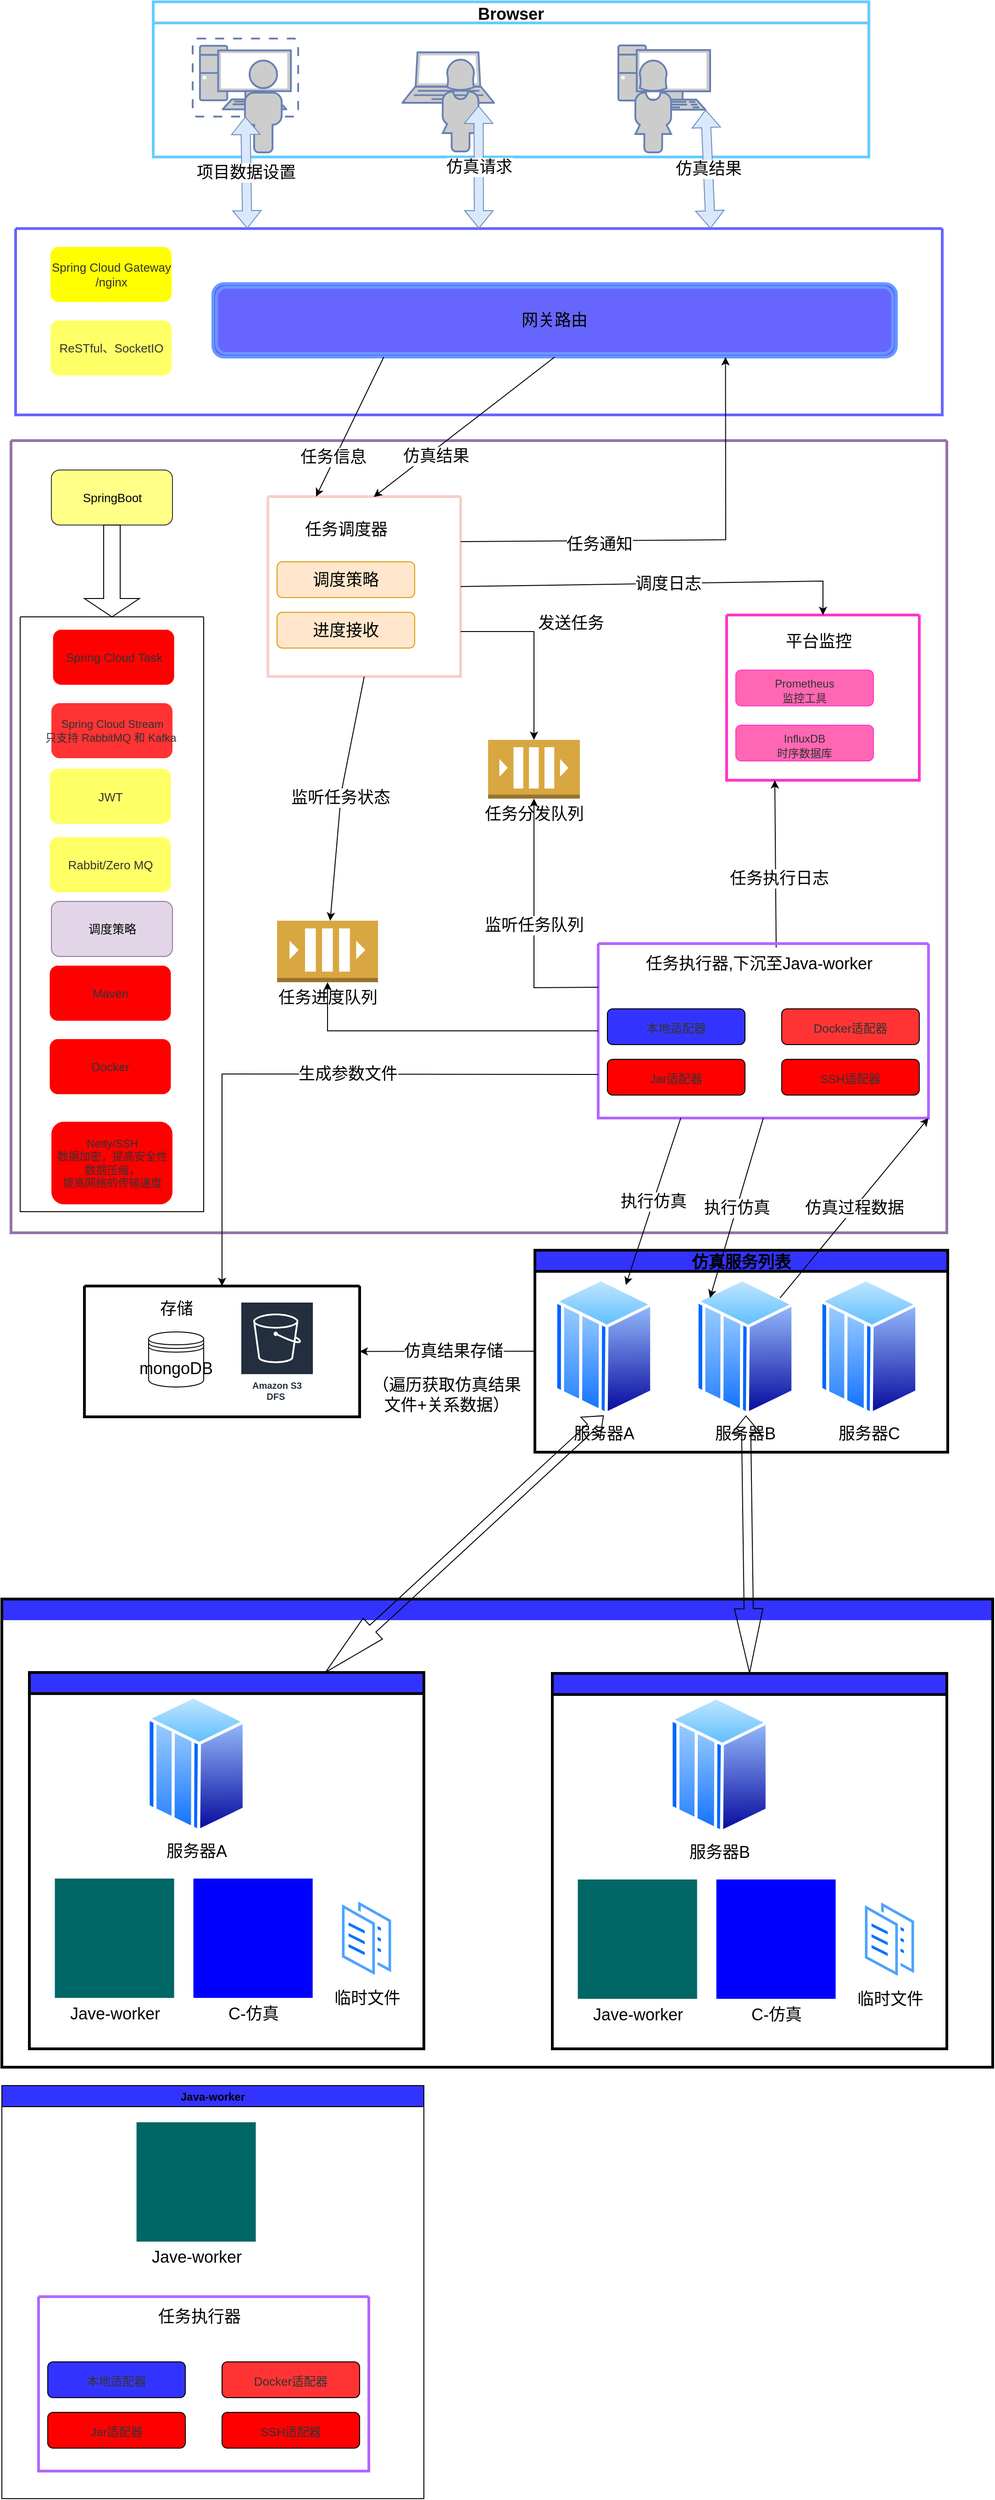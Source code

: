 <mxfile version="15.6.6" type="github">
  <diagram id="M3pgbx5bHdetkU3iyQLA" name="Page-1">
    <mxGraphModel dx="1350" dy="744" grid="1" gridSize="10" guides="1" tooltips="1" connect="1" arrows="1" fold="1" page="1" pageScale="1" pageWidth="1169" pageHeight="1654" math="0" shadow="0">
      <root>
        <mxCell id="0" />
        <mxCell id="1" parent="0" />
        <mxCell id="EqJAyEwIwQtf8HZJKhll-13" value="Browser" style="swimlane;strokeColor=#66ccff;strokeWidth=3;fontSize=18;" parent="1" vertex="1">
          <mxGeometry x="185" y="70" width="780" height="169" as="geometry" />
        </mxCell>
        <mxCell id="EqJAyEwIwQtf8HZJKhll-8" value="" style="fontColor=#0066CC;verticalAlign=top;verticalLabelPosition=bottom;labelPosition=center;align=center;html=1;outlineConnect=0;fillColor=#CCCCCC;strokeColor=#6881B3;gradientColor=none;gradientDirection=north;strokeWidth=2;shape=mxgraph.networks.virtual_pc;" parent="EqJAyEwIwQtf8HZJKhll-13" vertex="1">
          <mxGeometry x="43" y="40" width="115" height="85" as="geometry" />
        </mxCell>
        <mxCell id="EqJAyEwIwQtf8HZJKhll-10" value="" style="fontColor=#0066CC;verticalAlign=top;verticalLabelPosition=bottom;labelPosition=center;align=center;html=1;outlineConnect=0;fillColor=#CCCCCC;strokeColor=#6881B3;gradientColor=none;gradientDirection=north;strokeWidth=2;shape=mxgraph.networks.laptop;" parent="EqJAyEwIwQtf8HZJKhll-13" vertex="1">
          <mxGeometry x="271.5" y="55" width="100" height="55" as="geometry" />
        </mxCell>
        <mxCell id="EqJAyEwIwQtf8HZJKhll-11" value="" style="fontColor=#0066CC;verticalAlign=top;verticalLabelPosition=bottom;labelPosition=center;align=center;html=1;outlineConnect=0;fillColor=#CCCCCC;strokeColor=#6881B3;gradientColor=none;gradientDirection=north;strokeWidth=2;shape=mxgraph.networks.pc;" parent="EqJAyEwIwQtf8HZJKhll-13" vertex="1">
          <mxGeometry x="507" y="47.5" width="100" height="70" as="geometry" />
        </mxCell>
        <mxCell id="EqJAyEwIwQtf8HZJKhll-259" value="" style="fontColor=#0066CC;verticalAlign=top;verticalLabelPosition=bottom;labelPosition=center;align=center;html=1;outlineConnect=0;fillColor=#CCCCCC;strokeColor=#6881B3;gradientColor=none;gradientDirection=north;strokeWidth=2;shape=mxgraph.networks.user_female;rounded=0;shadow=0;glass=0;sketch=0;fontSize=18;startSize=23;" parent="EqJAyEwIwQtf8HZJKhll-13" vertex="1">
          <mxGeometry x="315" y="63" width="40" height="100" as="geometry" />
        </mxCell>
        <mxCell id="EqJAyEwIwQtf8HZJKhll-260" value="" style="fontColor=#0066CC;verticalAlign=top;verticalLabelPosition=bottom;labelPosition=center;align=center;html=1;outlineConnect=0;fillColor=#CCCCCC;strokeColor=#6881B3;gradientColor=none;gradientDirection=north;strokeWidth=2;shape=mxgraph.networks.user_male;rounded=0;shadow=0;glass=0;sketch=0;fontSize=18;startSize=23;" parent="EqJAyEwIwQtf8HZJKhll-13" vertex="1">
          <mxGeometry x="100" y="64" width="40" height="100" as="geometry" />
        </mxCell>
        <mxCell id="EqJAyEwIwQtf8HZJKhll-261" value="" style="fontColor=#0066CC;verticalAlign=top;verticalLabelPosition=bottom;labelPosition=center;align=center;html=1;outlineConnect=0;fillColor=#CCCCCC;strokeColor=#6881B3;gradientColor=none;gradientDirection=north;strokeWidth=2;shape=mxgraph.networks.user_female;rounded=0;shadow=0;glass=0;sketch=0;fontSize=18;startSize=23;" parent="EqJAyEwIwQtf8HZJKhll-13" vertex="1">
          <mxGeometry x="525" y="64" width="40" height="100" as="geometry" />
        </mxCell>
        <mxCell id="EqJAyEwIwQtf8HZJKhll-36" value="" style="swimlane;startSize=0;fontSize=18;strokeColor=#6666ff;strokeWidth=3;" parent="1" vertex="1">
          <mxGeometry x="35" y="317" width="1010" height="203" as="geometry" />
        </mxCell>
        <mxCell id="EqJAyEwIwQtf8HZJKhll-19" value="&lt;font style=&quot;font-size: 18px&quot;&gt;网关路由&lt;/font&gt;" style="shape=ext;double=1;rounded=1;whiteSpace=wrap;html=1;strokeColor=#6699ff;strokeWidth=3;fontSize=18;fillColor=#6666FF;" parent="EqJAyEwIwQtf8HZJKhll-36" vertex="1">
          <mxGeometry x="215" y="60" width="745" height="80" as="geometry" />
        </mxCell>
        <mxCell id="EqJAyEwIwQtf8HZJKhll-47" value="&lt;span style=&quot;color: rgb(50 , 50 , 50) ; font-size: 13px ; background-color: rgba(255 , 255 , 255 , 0.01)&quot;&gt;Spring Cloud Gateway&lt;br&gt;/nginx&lt;br&gt;&lt;/span&gt;" style="rounded=1;align=center;fillColor=#FFFF00;strokeColor=none;html=1;fontColor=#596780;fontSize=12" parent="EqJAyEwIwQtf8HZJKhll-36" vertex="1">
          <mxGeometry x="38" y="20" width="132" height="60" as="geometry" />
        </mxCell>
        <mxCell id="EqJAyEwIwQtf8HZJKhll-48" value="&lt;span style=&quot;color: rgb(50 , 50 , 50) ; font-size: 13px ; background-color: rgba(255 , 255 , 255 , 0.01)&quot;&gt;ReSTful、SocketIO&lt;/span&gt;" style="rounded=1;align=center;fillColor=#ffff66;strokeColor=none;html=1;fontColor=#596780;fontSize=12" parent="EqJAyEwIwQtf8HZJKhll-36" vertex="1">
          <mxGeometry x="38" y="100" width="132" height="60" as="geometry" />
        </mxCell>
        <mxCell id="EqJAyEwIwQtf8HZJKhll-49" value="项目数据设置" style="shape=flexArrow;endArrow=classic;startArrow=classic;html=1;rounded=0;fontSize=18;entryX=0.25;entryY=0;entryDx=0;entryDy=0;exitX=0.5;exitY=1;exitDx=0;exitDy=0;fillColor=#dae8fc;strokeColor=#6c8ebf;exitPerimeter=0;" parent="1" source="EqJAyEwIwQtf8HZJKhll-8" target="EqJAyEwIwQtf8HZJKhll-36" edge="1">
          <mxGeometry width="100" height="100" relative="1" as="geometry">
            <mxPoint x="440" y="627" as="sourcePoint" />
            <mxPoint x="460" y="277" as="targetPoint" />
          </mxGeometry>
        </mxCell>
        <mxCell id="EqJAyEwIwQtf8HZJKhll-52" value="仿真请求" style="shape=flexArrow;endArrow=classic;startArrow=classic;html=1;rounded=0;fontSize=18;entryX=0.99;entryY=0.5;entryDx=0;entryDy=0;exitX=0.5;exitY=0;exitDx=0;exitDy=0;fillColor=#dae8fc;strokeColor=#6c8ebf;entryPerimeter=0;" parent="1" source="EqJAyEwIwQtf8HZJKhll-36" target="EqJAyEwIwQtf8HZJKhll-259" edge="1">
          <mxGeometry width="100" height="100" relative="1" as="geometry">
            <mxPoint x="626" y="276" as="sourcePoint" />
            <mxPoint x="630" y="190" as="targetPoint" />
          </mxGeometry>
        </mxCell>
        <mxCell id="EqJAyEwIwQtf8HZJKhll-56" value="仿真结果" style="shape=flexArrow;endArrow=classic;startArrow=classic;html=1;rounded=0;fontSize=18;entryX=0.75;entryY=0;entryDx=0;entryDy=0;fillColor=#dae8fc;strokeColor=#6c8ebf;exitX=0.95;exitY=1;exitDx=0;exitDy=0;exitPerimeter=0;" parent="1" source="EqJAyEwIwQtf8HZJKhll-11" target="EqJAyEwIwQtf8HZJKhll-36" edge="1">
          <mxGeometry width="100" height="100" relative="1" as="geometry">
            <mxPoint x="786" y="190" as="sourcePoint" />
            <mxPoint x="639" y="298" as="targetPoint" />
          </mxGeometry>
        </mxCell>
        <mxCell id="EqJAyEwIwQtf8HZJKhll-57" value="" style="swimlane;startSize=0;fontSize=18;strokeColor=#9673a6;strokeWidth=3;fillColor=#e1d5e7;fontColor=default;" parent="1" vertex="1">
          <mxGeometry x="30" y="548" width="1020" height="863" as="geometry" />
        </mxCell>
        <mxCell id="EqJAyEwIwQtf8HZJKhll-68" value="" style="swimlane;startSize=0;fontSize=18;strokeWidth=3;fillColor=#F8CECC;strokeColor=#F8CECC;" parent="EqJAyEwIwQtf8HZJKhll-57" vertex="1">
          <mxGeometry x="280" y="61" width="210" height="196" as="geometry" />
        </mxCell>
        <mxCell id="EqJAyEwIwQtf8HZJKhll-72" value="调度策略" style="rounded=1;whiteSpace=wrap;html=1;fontSize=18;fillColor=#ffe6cc;strokeColor=#d79b00;" parent="EqJAyEwIwQtf8HZJKhll-68" vertex="1">
          <mxGeometry x="10" y="71" width="150" height="39" as="geometry" />
        </mxCell>
        <mxCell id="EqJAyEwIwQtf8HZJKhll-74" value="进度接收" style="rounded=1;whiteSpace=wrap;html=1;fontSize=18;fillColor=#ffe6cc;strokeColor=#d79b00;" parent="EqJAyEwIwQtf8HZJKhll-68" vertex="1">
          <mxGeometry x="10" y="126" width="150" height="39" as="geometry" />
        </mxCell>
        <mxCell id="EqJAyEwIwQtf8HZJKhll-71" value="任务调度器" style="text;html=1;align=center;verticalAlign=middle;resizable=0;points=[];autosize=1;strokeColor=none;fillColor=none;fontSize=18;" parent="EqJAyEwIwQtf8HZJKhll-68" vertex="1">
          <mxGeometry x="30" y="21" width="110" height="30" as="geometry" />
        </mxCell>
        <mxCell id="EqJAyEwIwQtf8HZJKhll-75" value="" style="swimlane;startSize=0;fontSize=18;strokeColor=#ff33cc;strokeWidth=3;" parent="EqJAyEwIwQtf8HZJKhll-57" vertex="1">
          <mxGeometry x="780" y="190" width="210" height="180" as="geometry" />
        </mxCell>
        <mxCell id="EqJAyEwIwQtf8HZJKhll-76" value="&lt;span style=&quot;color: rgb(50 , 50 , 50) ; font-size: 12px ; background-color: rgba(255 , 255 , 255 , 0.01)&quot;&gt;InfluxDB&lt;/span&gt;&lt;div style=&quot;resize: none ; outline: none ; font-size: 12px ; color: rgb(50 , 50 , 50)&quot;&gt;时序数据库&lt;/div&gt;" style="rounded=1;whiteSpace=wrap;html=1;fontSize=18;strokeColor=#ff33cc;fillColor=#FF66B3;" parent="EqJAyEwIwQtf8HZJKhll-75" vertex="1">
          <mxGeometry x="10" y="120" width="150" height="39" as="geometry" />
        </mxCell>
        <mxCell id="EqJAyEwIwQtf8HZJKhll-77" value="&lt;span style=&quot;color: rgb(50 , 50 , 50) ; font-size: 12px ; background-color: rgba(255 , 255 , 255 , 0.01)&quot;&gt;Prometheus&lt;/span&gt;&lt;div style=&quot;resize: none ; outline: none ; font-size: 12px ; color: rgb(50 , 50 , 50)&quot;&gt;监控工具&lt;/div&gt;" style="rounded=1;whiteSpace=wrap;html=1;fontSize=18;strokeColor=#ff33cc;fillColor=#FF66B3;" parent="EqJAyEwIwQtf8HZJKhll-75" vertex="1">
          <mxGeometry x="10" y="60" width="150" height="39" as="geometry" />
        </mxCell>
        <mxCell id="EqJAyEwIwQtf8HZJKhll-94" value="" style="endArrow=classic;html=1;rounded=0;fontSize=18;entryX=0.5;entryY=0;entryDx=0;entryDy=0;exitX=1;exitY=0.5;exitDx=0;exitDy=0;" parent="EqJAyEwIwQtf8HZJKhll-57" source="EqJAyEwIwQtf8HZJKhll-68" target="EqJAyEwIwQtf8HZJKhll-75" edge="1">
          <mxGeometry width="50" height="50" relative="1" as="geometry">
            <mxPoint x="530" y="180" as="sourcePoint" />
            <mxPoint x="580" y="130" as="targetPoint" />
            <Array as="points">
              <mxPoint x="885" y="153" />
            </Array>
          </mxGeometry>
        </mxCell>
        <mxCell id="EqJAyEwIwQtf8HZJKhll-157" value="调度日志" style="edgeLabel;html=1;align=center;verticalAlign=middle;resizable=0;points=[];fontSize=18;" parent="EqJAyEwIwQtf8HZJKhll-94" vertex="1" connectable="0">
          <mxGeometry x="0.039" relative="1" as="geometry">
            <mxPoint x="1" as="offset" />
          </mxGeometry>
        </mxCell>
        <mxCell id="EqJAyEwIwQtf8HZJKhll-96" value="" style="endArrow=classic;html=1;rounded=0;fontSize=18;entryX=0.25;entryY=1;entryDx=0;entryDy=0;exitX=0.573;exitY=-0.09;exitDx=0;exitDy=0;exitPerimeter=0;" parent="EqJAyEwIwQtf8HZJKhll-57" source="EqJAyEwIwQtf8HZJKhll-224" target="EqJAyEwIwQtf8HZJKhll-75" edge="1">
          <mxGeometry width="50" height="50" relative="1" as="geometry">
            <mxPoint x="800" y="583" as="sourcePoint" />
            <mxPoint x="750" y="490" as="targetPoint" />
          </mxGeometry>
        </mxCell>
        <mxCell id="EqJAyEwIwQtf8HZJKhll-97" value="任务执行日志" style="edgeLabel;html=1;align=center;verticalAlign=middle;resizable=0;points=[];fontSize=18;" parent="EqJAyEwIwQtf8HZJKhll-96" vertex="1" connectable="0">
          <mxGeometry x="-0.159" y="-4" relative="1" as="geometry">
            <mxPoint x="-1" y="1" as="offset" />
          </mxGeometry>
        </mxCell>
        <mxCell id="EqJAyEwIwQtf8HZJKhll-112" value="任务分发队列" style="outlineConnect=0;dashed=0;verticalLabelPosition=bottom;verticalAlign=top;align=center;html=1;shape=mxgraph.aws3.queue;fillColor=#D9A741;gradientColor=none;fontSize=18;" parent="EqJAyEwIwQtf8HZJKhll-57" vertex="1">
          <mxGeometry x="520" y="326" width="100" height="64" as="geometry" />
        </mxCell>
        <mxCell id="EqJAyEwIwQtf8HZJKhll-152" value="任务进度队列" style="outlineConnect=0;dashed=0;verticalLabelPosition=bottom;verticalAlign=top;align=center;html=1;shape=mxgraph.aws3.queue;fillColor=#D9A741;gradientColor=none;fontSize=18;" parent="EqJAyEwIwQtf8HZJKhll-57" vertex="1">
          <mxGeometry x="290" y="523" width="110" height="67" as="geometry" />
        </mxCell>
        <mxCell id="EqJAyEwIwQtf8HZJKhll-156" value="" style="edgeStyle=segmentEdgeStyle;endArrow=classic;html=1;rounded=0;fontSize=18;exitX=1;exitY=0.75;exitDx=0;exitDy=0;" parent="EqJAyEwIwQtf8HZJKhll-57" source="EqJAyEwIwQtf8HZJKhll-68" target="EqJAyEwIwQtf8HZJKhll-112" edge="1">
          <mxGeometry width="50" height="50" relative="1" as="geometry">
            <mxPoint x="620" y="343" as="sourcePoint" />
            <mxPoint x="670" y="293" as="targetPoint" />
            <Array as="points">
              <mxPoint x="570" y="208" />
            </Array>
          </mxGeometry>
        </mxCell>
        <mxCell id="EqJAyEwIwQtf8HZJKhll-219" value="" style="swimlane;startSize=0;fontSize=18;strokeWidth=3;strokeColor=#B266FF;" parent="EqJAyEwIwQtf8HZJKhll-57" vertex="1">
          <mxGeometry x="640" y="548" width="360" height="190" as="geometry" />
        </mxCell>
        <mxCell id="EqJAyEwIwQtf8HZJKhll-220" value="&lt;span style=&quot;color: rgb(50 , 50 , 50) ; font-size: 13px ; background-color: rgba(255 , 255 , 255 , 0.01)&quot;&gt;本地适配器&lt;/span&gt;" style="rounded=1;whiteSpace=wrap;html=1;fontSize=18;fillColor=#3333FF;" parent="EqJAyEwIwQtf8HZJKhll-219" vertex="1">
          <mxGeometry x="10" y="71" width="150" height="39" as="geometry" />
        </mxCell>
        <mxCell id="EqJAyEwIwQtf8HZJKhll-221" value="&lt;span style=&quot;color: rgb(50 , 50 , 50) ; font-size: 13px ; background-color: rgba(255 , 255 , 255 , 0.01)&quot;&gt;Jar适配器&lt;/span&gt;" style="rounded=1;whiteSpace=wrap;html=1;fontSize=18;fillColor=#FF0000;" parent="EqJAyEwIwQtf8HZJKhll-219" vertex="1">
          <mxGeometry x="10" y="126" width="150" height="39" as="geometry" />
        </mxCell>
        <mxCell id="EqJAyEwIwQtf8HZJKhll-222" value="&lt;span style=&quot;color: rgb(50 , 50 , 50) ; font-size: 13px ; background-color: rgba(255 , 255 , 255 , 0.01)&quot;&gt;Docker适配器&lt;/span&gt;" style="rounded=1;whiteSpace=wrap;html=1;fontSize=18;fillColor=#FF3333;" parent="EqJAyEwIwQtf8HZJKhll-219" vertex="1">
          <mxGeometry x="200" y="71" width="150" height="39" as="geometry" />
        </mxCell>
        <mxCell id="EqJAyEwIwQtf8HZJKhll-223" value="&lt;span style=&quot;color: rgb(50 , 50 , 50) ; font-size: 13px ; background-color: rgba(255 , 255 , 255 , 0.01)&quot;&gt;SSH适配器&lt;/span&gt;" style="rounded=1;whiteSpace=wrap;html=1;fontSize=18;fillColor=#FF0000;" parent="EqJAyEwIwQtf8HZJKhll-219" vertex="1">
          <mxGeometry x="200" y="126" width="150" height="39" as="geometry" />
        </mxCell>
        <mxCell id="EqJAyEwIwQtf8HZJKhll-224" value="任务执行器,下沉至Java-worker" style="text;html=1;align=center;verticalAlign=middle;resizable=0;points=[];autosize=1;strokeColor=none;fillColor=none;fontSize=18;" parent="EqJAyEwIwQtf8HZJKhll-219" vertex="1">
          <mxGeometry x="45" y="7" width="260" height="30" as="geometry" />
        </mxCell>
        <mxCell id="EqJAyEwIwQtf8HZJKhll-249" value="监听任务队列" style="endArrow=classic;html=1;rounded=0;fontSize=18;startSize=23;exitX=0;exitY=0.25;exitDx=0;exitDy=0;" parent="EqJAyEwIwQtf8HZJKhll-57" source="EqJAyEwIwQtf8HZJKhll-219" target="EqJAyEwIwQtf8HZJKhll-112" edge="1">
          <mxGeometry width="50" height="50" relative="1" as="geometry">
            <mxPoint x="320" y="763" as="sourcePoint" />
            <mxPoint x="370" y="713" as="targetPoint" />
            <Array as="points">
              <mxPoint x="570" y="596" />
            </Array>
          </mxGeometry>
        </mxCell>
        <mxCell id="EqJAyEwIwQtf8HZJKhll-248" value="" style="endArrow=classic;html=1;rounded=0;fontSize=18;startSize=23;entryX=0.5;entryY=1;entryDx=0;entryDy=0;entryPerimeter=0;exitX=0;exitY=0.5;exitDx=0;exitDy=0;" parent="EqJAyEwIwQtf8HZJKhll-57" source="EqJAyEwIwQtf8HZJKhll-219" target="EqJAyEwIwQtf8HZJKhll-152" edge="1">
          <mxGeometry width="50" height="50" relative="1" as="geometry">
            <mxPoint x="450" y="773" as="sourcePoint" />
            <mxPoint x="500" y="723" as="targetPoint" />
            <Array as="points">
              <mxPoint x="345" y="643" />
            </Array>
          </mxGeometry>
        </mxCell>
        <mxCell id="EqJAyEwIwQtf8HZJKhll-258" value="监听任务状态" style="endArrow=classic;html=1;rounded=0;fontSize=18;startSize=23;exitX=0.5;exitY=1;exitDx=0;exitDy=0;" parent="EqJAyEwIwQtf8HZJKhll-57" source="EqJAyEwIwQtf8HZJKhll-68" target="EqJAyEwIwQtf8HZJKhll-152" edge="1">
          <mxGeometry width="50" height="50" relative="1" as="geometry">
            <mxPoint x="330" y="453" as="sourcePoint" />
            <mxPoint x="380" y="403" as="targetPoint" />
            <Array as="points">
              <mxPoint x="360" y="383" />
            </Array>
          </mxGeometry>
        </mxCell>
        <mxCell id="6ueNk5x9_vGmj-fJjQVf-9" value="&lt;font&gt;&lt;span style=&quot;font-size: 13px ; background-color: rgba(255 , 255 , 255 , 0.01)&quot;&gt;SpringBoot&lt;/span&gt;&lt;/font&gt;" style="rounded=1;align=center;fillColor=#ffff88;strokeColor=#36393d;html=1;fontSize=12;fontColor=default;" parent="EqJAyEwIwQtf8HZJKhll-57" vertex="1">
          <mxGeometry x="44" y="32" width="132" height="60" as="geometry" />
        </mxCell>
        <mxCell id="6ueNk5x9_vGmj-fJjQVf-11" value="" style="swimlane;startSize=0;fontColor=default;strokeColor=default;fillColor=default;" parent="EqJAyEwIwQtf8HZJKhll-57" vertex="1">
          <mxGeometry x="10" y="192" width="200" height="648" as="geometry" />
        </mxCell>
        <mxCell id="EqJAyEwIwQtf8HZJKhll-59" value="&lt;span style=&quot;color: rgb(50 , 50 , 50) ; font-size: 13px ; background-color: rgba(255 , 255 , 255 , 0.01)&quot;&gt;Spring Cloud Task&lt;/span&gt;" style="rounded=1;align=center;fillColor=#FF0000;strokeColor=none;html=1;fontColor=#596780;fontSize=12" parent="6ueNk5x9_vGmj-fJjQVf-11" vertex="1">
          <mxGeometry x="35.8" y="14" width="132" height="60" as="geometry" />
        </mxCell>
        <mxCell id="EqJAyEwIwQtf8HZJKhll-60" value="&lt;span style=&quot;color: rgb(50 , 50 , 50) ; background-color: rgba(255 , 255 , 255 , 0.01)&quot;&gt;Spring Cloud Stream&lt;/span&gt;&lt;div style=&quot;resize: none ; outline: none ; color: rgb(50 , 50 , 50)&quot;&gt;只支持 RabbitMQ 和 Kafka&amp;nbsp;&lt;/div&gt;" style="rounded=1;align=center;fillColor=#FF3333;strokeColor=none;html=1;fontColor=#596780;fontSize=12" parent="6ueNk5x9_vGmj-fJjQVf-11" vertex="1">
          <mxGeometry x="34" y="94" width="132" height="60" as="geometry" />
        </mxCell>
        <mxCell id="EqJAyEwIwQtf8HZJKhll-61" value="&lt;span style=&quot;color: rgb(50 , 50 , 50) ; font-size: 13px ; background-color: rgba(255 , 255 , 255 , 0.01)&quot;&gt;Rabbit/Zero MQ&lt;/span&gt;" style="rounded=1;align=center;fillColor=#ffff66;strokeColor=none;html=1;fontColor=#596780;fontSize=12" parent="6ueNk5x9_vGmj-fJjQVf-11" vertex="1">
          <mxGeometry x="32.2" y="240" width="132" height="60" as="geometry" />
        </mxCell>
        <mxCell id="EqJAyEwIwQtf8HZJKhll-62" value="&lt;span style=&quot;color: rgb(50 , 50 , 50) ; font-size: 13px ; background-color: rgba(255 , 255 , 255 , 0.01)&quot;&gt;Maven&lt;/span&gt;" style="rounded=1;align=center;fillColor=#FF0000;strokeColor=none;html=1;fontColor=#596780;fontSize=12" parent="6ueNk5x9_vGmj-fJjQVf-11" vertex="1">
          <mxGeometry x="32.2" y="380" width="132" height="60" as="geometry" />
        </mxCell>
        <mxCell id="EqJAyEwIwQtf8HZJKhll-63" value="&lt;span style=&quot;color: rgb(50 , 50 , 50) ; font-size: 13px ; background-color: rgba(255 , 255 , 255 , 0.01)&quot;&gt;Docker&lt;/span&gt;" style="rounded=1;align=center;fillColor=#FF0000;strokeColor=none;html=1;fontColor=#596780;fontSize=12" parent="6ueNk5x9_vGmj-fJjQVf-11" vertex="1">
          <mxGeometry x="32.2" y="460" width="132" height="60" as="geometry" />
        </mxCell>
        <mxCell id="EqJAyEwIwQtf8HZJKhll-64" value="&lt;span style=&quot;color: rgb(50 , 50 , 50) ; background-color: rgba(255 , 255 , 255 , 0.01)&quot;&gt;Netty/SSH&lt;/span&gt;&lt;div style=&quot;resize: none ; outline: none ; color: rgb(50 , 50 , 50)&quot;&gt;数据加密，提高安全性&lt;br&gt;数据压缩，&lt;/div&gt;&lt;div style=&quot;resize: none ; outline: none ; color: rgb(50 , 50 , 50)&quot;&gt;提高网络的传输速度&lt;/div&gt;" style="rounded=1;align=center;fillColor=#FF0000;strokeColor=none;html=1;fontColor=#596780;fontSize=12" parent="6ueNk5x9_vGmj-fJjQVf-11" vertex="1">
          <mxGeometry x="34" y="550" width="132" height="90" as="geometry" />
        </mxCell>
        <mxCell id="Apy0bqbTi88tZgspi3Ev-1" value="&lt;font color=&quot;#323232&quot;&gt;&lt;span style=&quot;font-size: 13px ; background-color: rgba(255 , 255 , 255 , 0.01)&quot;&gt;JWT&lt;/span&gt;&lt;/font&gt;" style="rounded=1;align=center;fillColor=#ffff66;strokeColor=none;html=1;fontColor=#596780;fontSize=12" vertex="1" parent="6ueNk5x9_vGmj-fJjQVf-11">
          <mxGeometry x="32.2" y="165.5" width="132" height="60" as="geometry" />
        </mxCell>
        <mxCell id="Apy0bqbTi88tZgspi3Ev-2" value="&lt;font&gt;&lt;span style=&quot;font-size: 13px ; background-color: rgba(255 , 255 , 255 , 0.01)&quot;&gt;调度策略&lt;/span&gt;&lt;/font&gt;" style="rounded=1;align=center;fillColor=#e1d5e7;strokeColor=#9673a6;html=1;fontSize=12;fontColor=default;" vertex="1" parent="6ueNk5x9_vGmj-fJjQVf-11">
          <mxGeometry x="34" y="310" width="132" height="60" as="geometry" />
        </mxCell>
        <mxCell id="6ueNk5x9_vGmj-fJjQVf-14" value="" style="shape=singleArrow;direction=south;whiteSpace=wrap;html=1;fontColor=default;strokeColor=default;fillColor=default;" parent="EqJAyEwIwQtf8HZJKhll-57" vertex="1">
          <mxGeometry x="80" y="92" width="60" height="100" as="geometry" />
        </mxCell>
        <mxCell id="EqJAyEwIwQtf8HZJKhll-78" value="平台监控" style="text;html=1;align=center;verticalAlign=middle;resizable=0;points=[];autosize=1;strokeColor=none;fillColor=none;fontSize=18;" parent="1" vertex="1">
          <mxGeometry x="865" y="752" width="90" height="30" as="geometry" />
        </mxCell>
        <mxCell id="EqJAyEwIwQtf8HZJKhll-95" value="发送任务" style="text;html=1;align=center;verticalAlign=middle;resizable=0;points=[];autosize=1;strokeColor=none;fillColor=none;fontSize=18;" parent="1" vertex="1">
          <mxGeometry x="595" y="732" width="90" height="30" as="geometry" />
        </mxCell>
        <mxCell id="EqJAyEwIwQtf8HZJKhll-98" value="" style="endArrow=classic;html=1;rounded=0;fontSize=18;exitX=0.25;exitY=1;exitDx=0;exitDy=0;entryX=0.25;entryY=0;entryDx=0;entryDy=0;" parent="1" source="EqJAyEwIwQtf8HZJKhll-19" target="EqJAyEwIwQtf8HZJKhll-68" edge="1">
          <mxGeometry width="50" height="50" relative="1" as="geometry">
            <mxPoint x="660" y="647" as="sourcePoint" />
            <mxPoint x="710" y="597" as="targetPoint" />
          </mxGeometry>
        </mxCell>
        <mxCell id="EqJAyEwIwQtf8HZJKhll-101" value="任务信息" style="edgeLabel;html=1;align=center;verticalAlign=middle;resizable=0;points=[];fontSize=18;" parent="EqJAyEwIwQtf8HZJKhll-98" vertex="1" connectable="0">
          <mxGeometry x="0.464" y="-2" relative="1" as="geometry">
            <mxPoint y="-1" as="offset" />
          </mxGeometry>
        </mxCell>
        <mxCell id="EqJAyEwIwQtf8HZJKhll-100" value="" style="endArrow=classic;html=1;rounded=0;fontSize=18;exitX=0.5;exitY=1;exitDx=0;exitDy=0;entryX=0.549;entryY=0.002;entryDx=0;entryDy=0;entryPerimeter=0;" parent="1" source="EqJAyEwIwQtf8HZJKhll-19" target="EqJAyEwIwQtf8HZJKhll-68" edge="1">
          <mxGeometry width="50" height="50" relative="1" as="geometry">
            <mxPoint x="690" y="667" as="sourcePoint" />
            <mxPoint x="740" y="617" as="targetPoint" />
          </mxGeometry>
        </mxCell>
        <mxCell id="EqJAyEwIwQtf8HZJKhll-107" value="仿真结果" style="edgeLabel;html=1;align=center;verticalAlign=middle;resizable=0;points=[];fontSize=18;" parent="EqJAyEwIwQtf8HZJKhll-100" vertex="1" connectable="0">
          <mxGeometry x="0.348" y="6" relative="1" as="geometry">
            <mxPoint as="offset" />
          </mxGeometry>
        </mxCell>
        <mxCell id="EqJAyEwIwQtf8HZJKhll-108" value="" style="endArrow=classic;html=1;rounded=0;fontSize=18;exitX=1;exitY=0.25;exitDx=0;exitDy=0;entryX=0.75;entryY=1;entryDx=0;entryDy=0;" parent="1" source="EqJAyEwIwQtf8HZJKhll-68" target="EqJAyEwIwQtf8HZJKhll-19" edge="1">
          <mxGeometry width="50" height="50" relative="1" as="geometry">
            <mxPoint x="620" y="637" as="sourcePoint" />
            <mxPoint x="670" y="587" as="targetPoint" />
            <Array as="points">
              <mxPoint x="809" y="656" />
            </Array>
          </mxGeometry>
        </mxCell>
        <mxCell id="EqJAyEwIwQtf8HZJKhll-109" value="任务通知" style="edgeLabel;html=1;align=center;verticalAlign=middle;resizable=0;points=[];fontSize=18;" parent="EqJAyEwIwQtf8HZJKhll-108" vertex="1" connectable="0">
          <mxGeometry x="-0.382" y="-4" relative="1" as="geometry">
            <mxPoint as="offset" />
          </mxGeometry>
        </mxCell>
        <mxCell id="EqJAyEwIwQtf8HZJKhll-209" value="" style="swimlane;sketch=0;fontSize=18;strokeColor=#000000;strokeWidth=3;fillColor=#3333FF;swimlaneFillColor=none;swimlaneLine=0;glass=0;rounded=0;shadow=0;" parent="1" vertex="1">
          <mxGeometry x="20" y="1810" width="1080" height="510" as="geometry" />
        </mxCell>
        <mxCell id="EqJAyEwIwQtf8HZJKhll-181" value="" style="swimlane;sketch=0;fontSize=18;strokeColor=#000000;strokeWidth=3;fillColor=#3333FF;" parent="EqJAyEwIwQtf8HZJKhll-209" vertex="1">
          <mxGeometry x="30" y="80" width="430" height="410" as="geometry" />
        </mxCell>
        <mxCell id="EqJAyEwIwQtf8HZJKhll-175" value="临时文件" style="aspect=fixed;perimeter=ellipsePerimeter;html=1;align=center;shadow=0;dashed=0;spacingTop=3;image;image=img/lib/active_directory/documents.svg;fontSize=18;strokeColor=#000000;strokeWidth=3;fillColor=#3333FF;" parent="EqJAyEwIwQtf8HZJKhll-181" vertex="1">
          <mxGeometry x="337.8" y="244.5" width="59.4" height="90" as="geometry" />
        </mxCell>
        <mxCell id="EqJAyEwIwQtf8HZJKhll-176" value="服务器A" style="aspect=fixed;perimeter=ellipsePerimeter;html=1;align=center;shadow=0;dashed=0;spacingTop=3;image;image=img/lib/active_directory/mainframe_host.svg;fontSize=18;strokeColor=#000000;strokeWidth=3;fillColor=#3333FF;" parent="EqJAyEwIwQtf8HZJKhll-181" vertex="1">
          <mxGeometry x="127.8" y="24.5" width="108" height="150" as="geometry" />
        </mxCell>
        <mxCell id="EqJAyEwIwQtf8HZJKhll-177" value="C-仿真" style="shape=image;html=1;verticalAlign=top;verticalLabelPosition=bottom;labelBackgroundColor=#ffffff;imageAspect=0;aspect=fixed;image=https://cdn4.iconfinder.com/data/icons/online-payment-methods-03/128/serve_payment_methods_copy-128.png;fontSize=18;strokeColor=#000000;strokeWidth=3;fillColor=#3333FF;imageBackground=#0000FF;" parent="EqJAyEwIwQtf8HZJKhll-181" vertex="1">
          <mxGeometry x="178.8" y="224.5" width="130" height="130" as="geometry" />
        </mxCell>
        <mxCell id="EqJAyEwIwQtf8HZJKhll-180" value="Jave-worker" style="shape=image;html=1;verticalAlign=top;verticalLabelPosition=bottom;labelBackgroundColor=#ffffff;imageAspect=0;aspect=fixed;image=https://cdn4.iconfinder.com/data/icons/online-payment-methods-03/128/serve_payment_methods_copy-128.png;fontSize=18;strokeColor=#000000;strokeWidth=3;fillColor=#3333FF;sketch=0;imageBackground=#006666;" parent="EqJAyEwIwQtf8HZJKhll-181" vertex="1">
          <mxGeometry x="27.8" y="224.5" width="130" height="130" as="geometry" />
        </mxCell>
        <mxCell id="EqJAyEwIwQtf8HZJKhll-182" value="" style="swimlane;sketch=0;fontSize=18;strokeColor=#000000;strokeWidth=3;fillColor=#3333FF;" parent="EqJAyEwIwQtf8HZJKhll-209" vertex="1">
          <mxGeometry x="600" y="81" width="430" height="409" as="geometry" />
        </mxCell>
        <mxCell id="EqJAyEwIwQtf8HZJKhll-183" value="临时文件" style="aspect=fixed;perimeter=ellipsePerimeter;html=1;align=center;shadow=0;dashed=0;spacingTop=3;image;image=img/lib/active_directory/documents.svg;fontSize=18;strokeColor=#000000;strokeWidth=3;fillColor=#3333FF;" parent="EqJAyEwIwQtf8HZJKhll-182" vertex="1">
          <mxGeometry x="337.8" y="244.5" width="59.4" height="90" as="geometry" />
        </mxCell>
        <mxCell id="EqJAyEwIwQtf8HZJKhll-184" value="服务器B" style="aspect=fixed;perimeter=ellipsePerimeter;html=1;align=center;shadow=0;dashed=0;spacingTop=3;image;image=img/lib/active_directory/mainframe_host.svg;fontSize=18;strokeColor=#000000;strokeWidth=3;fillColor=#3333FF;" parent="EqJAyEwIwQtf8HZJKhll-182" vertex="1">
          <mxGeometry x="127.8" y="24.5" width="108" height="150" as="geometry" />
        </mxCell>
        <mxCell id="EqJAyEwIwQtf8HZJKhll-185" value="C-仿真" style="shape=image;html=1;verticalAlign=top;verticalLabelPosition=bottom;labelBackgroundColor=#ffffff;imageAspect=0;aspect=fixed;image=https://cdn4.iconfinder.com/data/icons/online-payment-methods-03/128/serve_payment_methods_copy-128.png;fontSize=18;strokeColor=#000000;strokeWidth=3;fillColor=#3333FF;imageBackground=#0000FF;" parent="EqJAyEwIwQtf8HZJKhll-182" vertex="1">
          <mxGeometry x="178.8" y="224.5" width="130" height="130" as="geometry" />
        </mxCell>
        <mxCell id="EqJAyEwIwQtf8HZJKhll-186" value="Jave-worker" style="shape=image;html=1;verticalAlign=top;verticalLabelPosition=bottom;labelBackgroundColor=#ffffff;imageAspect=0;aspect=fixed;image=https://cdn4.iconfinder.com/data/icons/online-payment-methods-03/128/serve_payment_methods_copy-128.png;fontSize=18;strokeColor=#000000;strokeWidth=3;fillColor=#3333FF;sketch=0;imageBackground=#006666;" parent="EqJAyEwIwQtf8HZJKhll-182" vertex="1">
          <mxGeometry x="27.8" y="224.5" width="130" height="130" as="geometry" />
        </mxCell>
        <mxCell id="EqJAyEwIwQtf8HZJKhll-210" value="" style="swimlane;startSize=0;fontSize=18;strokeWidth=3;" parent="1" vertex="1">
          <mxGeometry x="110" y="1469" width="300" height="142.5" as="geometry" />
        </mxCell>
        <mxCell id="EqJAyEwIwQtf8HZJKhll-211" value="存储" style="text;html=1;align=center;verticalAlign=middle;resizable=0;points=[];autosize=1;strokeColor=none;fillColor=none;fontSize=18;" parent="EqJAyEwIwQtf8HZJKhll-210" vertex="1">
          <mxGeometry x="75" y="10" width="50" height="30" as="geometry" />
        </mxCell>
        <mxCell id="EqJAyEwIwQtf8HZJKhll-212" value="mongoDB" style="shape=datastore;whiteSpace=wrap;html=1;fontSize=18;" parent="EqJAyEwIwQtf8HZJKhll-210" vertex="1">
          <mxGeometry x="70" y="50" width="60" height="60" as="geometry" />
        </mxCell>
        <mxCell id="EqJAyEwIwQtf8HZJKhll-214" value="Amazon S3 DFS&amp;nbsp;" style="sketch=0;outlineConnect=0;fontColor=#232F3E;gradientColor=none;strokeColor=#ffffff;fillColor=#232F3E;dashed=0;verticalLabelPosition=middle;verticalAlign=bottom;align=center;html=1;whiteSpace=wrap;fontSize=10;fontStyle=1;spacing=3;shape=mxgraph.aws4.productIcon;prIcon=mxgraph.aws4.s3;" parent="EqJAyEwIwQtf8HZJKhll-210" vertex="1">
          <mxGeometry x="170" y="17" width="80" height="112.5" as="geometry" />
        </mxCell>
        <mxCell id="EqJAyEwIwQtf8HZJKhll-216" value="" style="endArrow=classic;html=1;rounded=0;fontSize=18;exitX=0;exitY=0.5;exitDx=0;exitDy=0;entryX=1;entryY=0.5;entryDx=0;entryDy=0;" parent="1" source="EqJAyEwIwQtf8HZJKhll-241" target="EqJAyEwIwQtf8HZJKhll-210" edge="1">
          <mxGeometry width="50" height="50" relative="1" as="geometry">
            <mxPoint x="640" y="1550" as="sourcePoint" />
            <mxPoint x="450" y="1540" as="targetPoint" />
          </mxGeometry>
        </mxCell>
        <mxCell id="EqJAyEwIwQtf8HZJKhll-217" value="仿真结果存储" style="edgeLabel;html=1;align=center;verticalAlign=middle;resizable=0;points=[];fontSize=18;" parent="EqJAyEwIwQtf8HZJKhll-216" vertex="1" connectable="0">
          <mxGeometry x="-0.252" relative="1" as="geometry">
            <mxPoint x="-18" as="offset" />
          </mxGeometry>
        </mxCell>
        <mxCell id="EqJAyEwIwQtf8HZJKhll-218" value="（遍历获取仿真结果文件+关系数据）" style="text;html=1;strokeColor=none;fillColor=none;align=center;verticalAlign=middle;whiteSpace=wrap;rounded=0;fontSize=18;fontColor=default;" parent="1" vertex="1">
          <mxGeometry x="420" y="1563.5" width="170" height="48" as="geometry" />
        </mxCell>
        <mxCell id="EqJAyEwIwQtf8HZJKhll-241" value="仿真服务列表" style="swimlane;rounded=0;shadow=0;glass=0;sketch=0;fontSize=18;startSize=23;strokeColor=#000000;strokeWidth=3;fillColor=#3333FF;fontColor=default;" parent="1" vertex="1">
          <mxGeometry x="601" y="1430" width="450" height="220" as="geometry" />
        </mxCell>
        <mxCell id="EqJAyEwIwQtf8HZJKhll-238" value="服务器A" style="aspect=fixed;perimeter=ellipsePerimeter;html=1;align=center;shadow=0;dashed=0;spacingTop=3;image;image=img/lib/active_directory/mainframe_host.svg;fontSize=18;strokeColor=#000000;strokeWidth=3;fillColor=#3333FF;labelBackgroundColor=default;fontColor=default;" parent="EqJAyEwIwQtf8HZJKhll-241" vertex="1">
          <mxGeometry x="21" y="30" width="108" height="150" as="geometry" />
        </mxCell>
        <mxCell id="EqJAyEwIwQtf8HZJKhll-239" value="服务器B" style="aspect=fixed;perimeter=ellipsePerimeter;html=1;align=center;shadow=0;dashed=0;spacingTop=3;image;image=img/lib/active_directory/mainframe_host.svg;fontSize=18;strokeColor=#000000;strokeWidth=3;fillColor=#3333FF;labelBackgroundColor=default;fontColor=default;" parent="EqJAyEwIwQtf8HZJKhll-241" vertex="1">
          <mxGeometry x="175" y="30" width="108" height="150" as="geometry" />
        </mxCell>
        <mxCell id="EqJAyEwIwQtf8HZJKhll-240" value="服务器C" style="aspect=fixed;perimeter=ellipsePerimeter;html=1;align=center;shadow=0;dashed=0;spacingTop=3;image;image=img/lib/active_directory/mainframe_host.svg;fontSize=18;strokeColor=#000000;strokeWidth=3;fillColor=#3333FF;" parent="EqJAyEwIwQtf8HZJKhll-241" vertex="1">
          <mxGeometry x="310" y="30" width="108" height="150" as="geometry" />
        </mxCell>
        <mxCell id="EqJAyEwIwQtf8HZJKhll-245" value="" style="shape=flexArrow;endArrow=classic;startArrow=classic;html=1;rounded=0;fontSize=18;startSize=23;exitX=0.75;exitY=0;exitDx=0;exitDy=0;entryX=0.5;entryY=1;entryDx=0;entryDy=0;" parent="1" source="EqJAyEwIwQtf8HZJKhll-181" target="EqJAyEwIwQtf8HZJKhll-238" edge="1">
          <mxGeometry width="100" height="100" relative="1" as="geometry">
            <mxPoint x="740" y="1750" as="sourcePoint" />
            <mxPoint x="840" y="1650" as="targetPoint" />
          </mxGeometry>
        </mxCell>
        <mxCell id="EqJAyEwIwQtf8HZJKhll-246" value="" style="shape=flexArrow;endArrow=classic;startArrow=classic;html=1;rounded=0;fontSize=18;startSize=23;exitX=0.5;exitY=0;exitDx=0;exitDy=0;" parent="1" source="EqJAyEwIwQtf8HZJKhll-182" target="EqJAyEwIwQtf8HZJKhll-239" edge="1">
          <mxGeometry width="100" height="100" relative="1" as="geometry">
            <mxPoint x="810" y="1790" as="sourcePoint" />
            <mxPoint x="910" y="1700" as="targetPoint" />
          </mxGeometry>
        </mxCell>
        <mxCell id="EqJAyEwIwQtf8HZJKhll-253" value="执行仿真" style="endArrow=classic;html=1;rounded=0;fontSize=18;startSize=23;exitX=0.25;exitY=1;exitDx=0;exitDy=0;entryX=0.75;entryY=0;entryDx=0;entryDy=0;" parent="1" source="EqJAyEwIwQtf8HZJKhll-219" target="EqJAyEwIwQtf8HZJKhll-238" edge="1">
          <mxGeometry width="50" height="50" relative="1" as="geometry">
            <mxPoint x="830" y="1360" as="sourcePoint" />
            <mxPoint x="880" y="1310" as="targetPoint" />
          </mxGeometry>
        </mxCell>
        <mxCell id="EqJAyEwIwQtf8HZJKhll-254" value="执行仿真" style="endArrow=classic;html=1;rounded=0;fontSize=18;startSize=23;exitX=0.5;exitY=1;exitDx=0;exitDy=0;entryX=0;entryY=0;entryDx=0;entryDy=0;" parent="1" source="EqJAyEwIwQtf8HZJKhll-219" target="EqJAyEwIwQtf8HZJKhll-239" edge="1">
          <mxGeometry width="50" height="50" relative="1" as="geometry">
            <mxPoint x="930" y="1390" as="sourcePoint" />
            <mxPoint x="980" y="1340" as="targetPoint" />
          </mxGeometry>
        </mxCell>
        <mxCell id="EqJAyEwIwQtf8HZJKhll-148" value="仿真过程数据" style="endArrow=classic;html=1;rounded=0;fontSize=18;exitX=1;exitY=0;exitDx=0;exitDy=0;entryX=1;entryY=1;entryDx=0;entryDy=0;" parent="1" source="EqJAyEwIwQtf8HZJKhll-239" target="EqJAyEwIwQtf8HZJKhll-219" edge="1">
          <mxGeometry width="50" height="50" relative="1" as="geometry">
            <mxPoint x="1130" y="1310" as="sourcePoint" />
            <mxPoint x="910" y="1330" as="targetPoint" />
            <Array as="points" />
          </mxGeometry>
        </mxCell>
        <mxCell id="EqJAyEwIwQtf8HZJKhll-267" value="" style="endArrow=classic;html=1;rounded=0;fontSize=18;startSize=23;exitX=0;exitY=0.75;exitDx=0;exitDy=0;entryX=0.5;entryY=0;entryDx=0;entryDy=0;" parent="1" source="EqJAyEwIwQtf8HZJKhll-219" target="EqJAyEwIwQtf8HZJKhll-210" edge="1">
          <mxGeometry width="50" height="50" relative="1" as="geometry">
            <mxPoint x="320" y="1350" as="sourcePoint" />
            <mxPoint x="370" y="1300" as="targetPoint" />
            <Array as="points">
              <mxPoint x="260" y="1238" />
            </Array>
          </mxGeometry>
        </mxCell>
        <mxCell id="EqJAyEwIwQtf8HZJKhll-268" value="生成参数文件" style="edgeLabel;html=1;align=center;verticalAlign=middle;resizable=0;points=[];fontSize=18;" parent="EqJAyEwIwQtf8HZJKhll-267" vertex="1" connectable="0">
          <mxGeometry x="-0.144" relative="1" as="geometry">
            <mxPoint x="1" as="offset" />
          </mxGeometry>
        </mxCell>
        <mxCell id="6ueNk5x9_vGmj-fJjQVf-1" value="Java-worker" style="swimlane;fillColor=#3333FF;strokeColor=default;fontColor=default;" parent="1" vertex="1">
          <mxGeometry x="20" y="2340" width="460" height="450" as="geometry" />
        </mxCell>
        <mxCell id="6ueNk5x9_vGmj-fJjQVf-2" value="Jave-worker" style="shape=image;html=1;verticalAlign=top;verticalLabelPosition=bottom;labelBackgroundColor=#ffffff;imageAspect=0;aspect=fixed;image=https://cdn4.iconfinder.com/data/icons/online-payment-methods-03/128/serve_payment_methods_copy-128.png;fontSize=18;strokeColor=#000000;strokeWidth=3;fillColor=#3333FF;sketch=0;imageBackground=#006666;fontColor=default;" parent="6ueNk5x9_vGmj-fJjQVf-1" vertex="1">
          <mxGeometry x="146.8" y="40" width="130" height="130" as="geometry" />
        </mxCell>
        <mxCell id="6ueNk5x9_vGmj-fJjQVf-3" value="" style="swimlane;startSize=0;fontSize=18;strokeWidth=3;strokeColor=#B266FF;fillColor=default;fontColor=default;" parent="6ueNk5x9_vGmj-fJjQVf-1" vertex="1">
          <mxGeometry x="40" y="230" width="360" height="190" as="geometry" />
        </mxCell>
        <mxCell id="6ueNk5x9_vGmj-fJjQVf-4" value="&lt;span style=&quot;color: rgb(50 , 50 , 50) ; font-size: 13px ; background-color: rgba(255 , 255 , 255 , 0.01)&quot;&gt;本地适配器&lt;/span&gt;" style="rounded=1;whiteSpace=wrap;html=1;fontSize=18;fillColor=#3333FF;" parent="6ueNk5x9_vGmj-fJjQVf-3" vertex="1">
          <mxGeometry x="10" y="71" width="150" height="39" as="geometry" />
        </mxCell>
        <mxCell id="6ueNk5x9_vGmj-fJjQVf-5" value="&lt;span style=&quot;color: rgb(50 , 50 , 50) ; font-size: 13px ; background-color: rgba(255 , 255 , 255 , 0.01)&quot;&gt;Jar适配器&lt;/span&gt;" style="rounded=1;whiteSpace=wrap;html=1;fontSize=18;fillColor=#FF0000;" parent="6ueNk5x9_vGmj-fJjQVf-3" vertex="1">
          <mxGeometry x="10" y="126" width="150" height="39" as="geometry" />
        </mxCell>
        <mxCell id="6ueNk5x9_vGmj-fJjQVf-6" value="&lt;span style=&quot;color: rgb(50 , 50 , 50) ; font-size: 13px ; background-color: rgba(255 , 255 , 255 , 0.01)&quot;&gt;Docker适配器&lt;/span&gt;" style="rounded=1;whiteSpace=wrap;html=1;fontSize=18;fillColor=#FF3333;" parent="6ueNk5x9_vGmj-fJjQVf-3" vertex="1">
          <mxGeometry x="200" y="71" width="150" height="39" as="geometry" />
        </mxCell>
        <mxCell id="6ueNk5x9_vGmj-fJjQVf-7" value="&lt;span style=&quot;color: rgb(50 , 50 , 50) ; font-size: 13px ; background-color: rgba(255 , 255 , 255 , 0.01)&quot;&gt;SSH适配器&lt;/span&gt;" style="rounded=1;whiteSpace=wrap;html=1;fontSize=18;fillColor=#FF0000;" parent="6ueNk5x9_vGmj-fJjQVf-3" vertex="1">
          <mxGeometry x="200" y="126" width="150" height="39" as="geometry" />
        </mxCell>
        <mxCell id="6ueNk5x9_vGmj-fJjQVf-8" value="任务执行器" style="text;html=1;align=center;verticalAlign=middle;resizable=0;points=[];autosize=1;strokeColor=none;fillColor=none;fontSize=18;" parent="6ueNk5x9_vGmj-fJjQVf-3" vertex="1">
          <mxGeometry x="120" y="7" width="110" height="30" as="geometry" />
        </mxCell>
      </root>
    </mxGraphModel>
  </diagram>
</mxfile>
